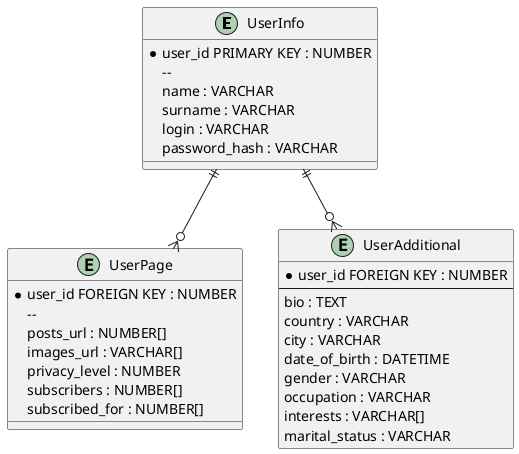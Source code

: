@startuml

entity "UserInfo" {
	* user_id PRIMARY KEY : NUMBER
  	--
  	name : VARCHAR
  	surname : VARCHAR
  	login : VARCHAR
  	password_hash : VARCHAR
}

entity "UserPage" {
	* user_id FOREIGN KEY : NUMBER
  	--
  	posts_url : NUMBER[]
	images_url : VARCHAR[]
	privacy_level : NUMBER
	subscribers : NUMBER[]
	subscribed_for : NUMBER[]
}

entity "UserAdditional" {
  	* user_id FOREIGN KEY : NUMBER
  	--
  	bio : TEXT
	country : VARCHAR
	city : VARCHAR
	date_of_birth : DATETIME
	gender : VARCHAR
	occupation : VARCHAR
	interests : VARCHAR[]
	marital_status : VARCHAR
}

UserInfo ||--o{ UserPage
UserInfo ||--o{ UserAdditional
  
@enduml